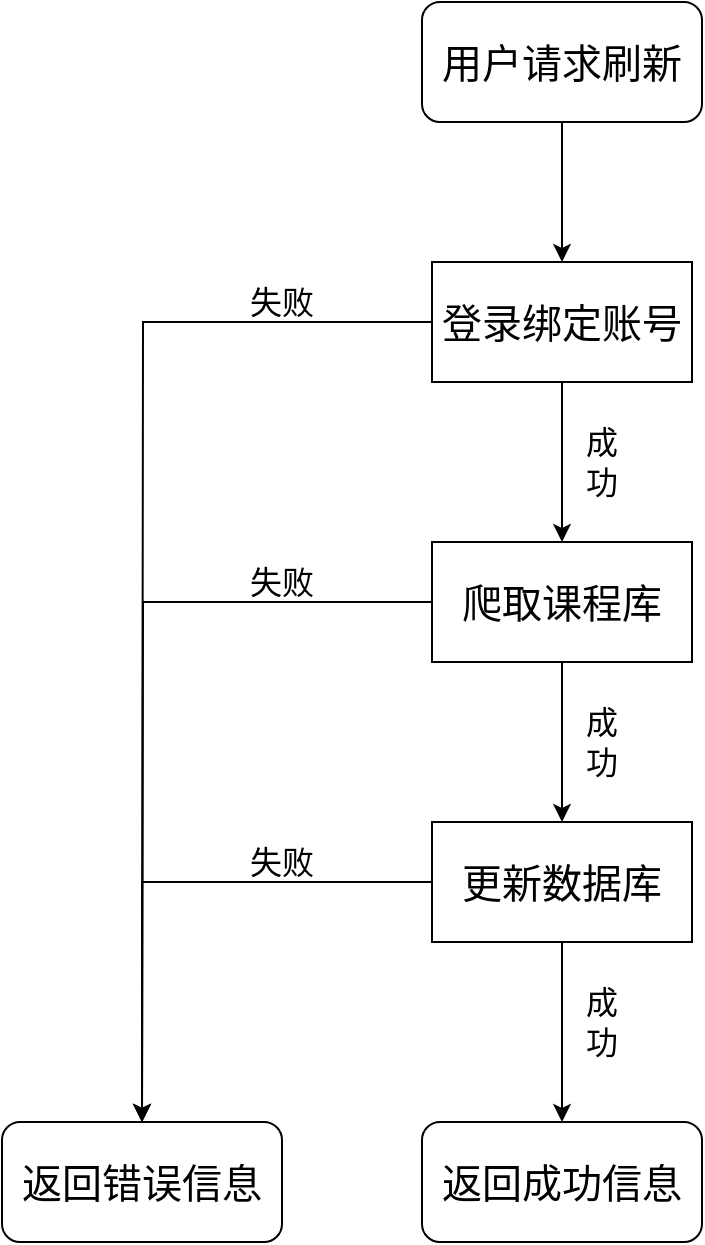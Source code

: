 <mxfile version="13.8.9-1" type="device"><diagram id="H88mr1foWij8p6U3ME7B" name="Page-1"><mxGraphModel dx="1550" dy="820" grid="1" gridSize="10" guides="1" tooltips="1" connect="1" arrows="1" fold="1" page="1" pageScale="1" pageWidth="827" pageHeight="1169" math="0" shadow="0"><root><mxCell id="0"/><mxCell id="1" parent="0"/><mxCell id="6Y2-wsHXuTE2v8XUNpdZ-6" value="" style="edgeStyle=orthogonalEdgeStyle;rounded=0;orthogonalLoop=1;jettySize=auto;html=1;" edge="1" parent="1" source="6Y2-wsHXuTE2v8XUNpdZ-1" target="6Y2-wsHXuTE2v8XUNpdZ-5"><mxGeometry relative="1" as="geometry"/></mxCell><mxCell id="6Y2-wsHXuTE2v8XUNpdZ-19" value="" style="edgeStyle=orthogonalEdgeStyle;rounded=0;orthogonalLoop=1;jettySize=auto;html=1;" edge="1" parent="1" source="6Y2-wsHXuTE2v8XUNpdZ-1"><mxGeometry relative="1" as="geometry"><mxPoint x="150" y="680" as="targetPoint"/></mxGeometry></mxCell><mxCell id="6Y2-wsHXuTE2v8XUNpdZ-1" value="&lt;font style=&quot;font-size: 20px&quot;&gt;登录绑定账号&lt;/font&gt;" style="rounded=0;whiteSpace=wrap;html=1;" vertex="1" parent="1"><mxGeometry x="295" y="250" width="130" height="60" as="geometry"/></mxCell><mxCell id="6Y2-wsHXuTE2v8XUNpdZ-3" value="" style="edgeStyle=orthogonalEdgeStyle;rounded=0;orthogonalLoop=1;jettySize=auto;html=1;" edge="1" parent="1" source="6Y2-wsHXuTE2v8XUNpdZ-2" target="6Y2-wsHXuTE2v8XUNpdZ-1"><mxGeometry relative="1" as="geometry"/></mxCell><mxCell id="6Y2-wsHXuTE2v8XUNpdZ-2" value="&lt;font style=&quot;font-size: 20px&quot;&gt;用户请求刷新&lt;/font&gt;" style="rounded=1;whiteSpace=wrap;html=1;" vertex="1" parent="1"><mxGeometry x="290" y="120" width="140" height="60" as="geometry"/></mxCell><mxCell id="6Y2-wsHXuTE2v8XUNpdZ-4" style="edgeStyle=orthogonalEdgeStyle;rounded=0;orthogonalLoop=1;jettySize=auto;html=1;exitX=0.5;exitY=1;exitDx=0;exitDy=0;" edge="1" parent="1" source="6Y2-wsHXuTE2v8XUNpdZ-1" target="6Y2-wsHXuTE2v8XUNpdZ-1"><mxGeometry relative="1" as="geometry"/></mxCell><mxCell id="6Y2-wsHXuTE2v8XUNpdZ-8" value="" style="edgeStyle=orthogonalEdgeStyle;rounded=0;orthogonalLoop=1;jettySize=auto;html=1;" edge="1" parent="1" source="6Y2-wsHXuTE2v8XUNpdZ-5"><mxGeometry relative="1" as="geometry"><mxPoint x="360" y="530" as="targetPoint"/></mxGeometry></mxCell><mxCell id="6Y2-wsHXuTE2v8XUNpdZ-17" value="" style="edgeStyle=orthogonalEdgeStyle;rounded=0;orthogonalLoop=1;jettySize=auto;html=1;" edge="1" parent="1" source="6Y2-wsHXuTE2v8XUNpdZ-5"><mxGeometry relative="1" as="geometry"><mxPoint x="150" y="680" as="targetPoint"/></mxGeometry></mxCell><mxCell id="6Y2-wsHXuTE2v8XUNpdZ-5" value="&lt;font style=&quot;font-size: 20px&quot;&gt;爬取课程库&lt;/font&gt;" style="rounded=0;whiteSpace=wrap;html=1;" vertex="1" parent="1"><mxGeometry x="295" y="390" width="130" height="60" as="geometry"/></mxCell><mxCell id="6Y2-wsHXuTE2v8XUNpdZ-9" value="&lt;font style=&quot;font-size: 20px&quot;&gt;返回成功信息&lt;/font&gt;" style="rounded=1;whiteSpace=wrap;html=1;" vertex="1" parent="1"><mxGeometry x="290" y="680" width="140" height="60" as="geometry"/></mxCell><mxCell id="6Y2-wsHXuTE2v8XUNpdZ-10" value="&lt;font style=&quot;font-size: 20px&quot;&gt;返回错误信息&lt;/font&gt;" style="rounded=1;whiteSpace=wrap;html=1;" vertex="1" parent="1"><mxGeometry x="80" y="680" width="140" height="60" as="geometry"/></mxCell><mxCell id="6Y2-wsHXuTE2v8XUNpdZ-12" value="" style="edgeStyle=orthogonalEdgeStyle;rounded=0;orthogonalLoop=1;jettySize=auto;html=1;" edge="1" parent="1" source="6Y2-wsHXuTE2v8XUNpdZ-11" target="6Y2-wsHXuTE2v8XUNpdZ-9"><mxGeometry relative="1" as="geometry"/></mxCell><mxCell id="6Y2-wsHXuTE2v8XUNpdZ-15" value="" style="edgeStyle=orthogonalEdgeStyle;rounded=0;orthogonalLoop=1;jettySize=auto;html=1;entryX=0.5;entryY=0;entryDx=0;entryDy=0;" edge="1" parent="1" source="6Y2-wsHXuTE2v8XUNpdZ-11" target="6Y2-wsHXuTE2v8XUNpdZ-10"><mxGeometry relative="1" as="geometry"><mxPoint x="215" y="560" as="targetPoint"/><Array as="points"><mxPoint x="150" y="560"/></Array></mxGeometry></mxCell><mxCell id="6Y2-wsHXuTE2v8XUNpdZ-11" value="&lt;span style=&quot;font-size: 20px&quot;&gt;更新数据库&lt;/span&gt;" style="rounded=0;whiteSpace=wrap;html=1;" vertex="1" parent="1"><mxGeometry x="295" y="530" width="130" height="60" as="geometry"/></mxCell><mxCell id="6Y2-wsHXuTE2v8XUNpdZ-20" value="&lt;font style=&quot;font-size: 16px&quot;&gt;失败&lt;/font&gt;" style="text;html=1;strokeColor=none;fillColor=none;align=center;verticalAlign=middle;whiteSpace=wrap;rounded=0;" vertex="1" parent="1"><mxGeometry x="200" y="260" width="40" height="20" as="geometry"/></mxCell><mxCell id="6Y2-wsHXuTE2v8XUNpdZ-21" value="&lt;font style=&quot;font-size: 16px&quot;&gt;失败&lt;/font&gt;" style="text;html=1;strokeColor=none;fillColor=none;align=center;verticalAlign=middle;whiteSpace=wrap;rounded=0;" vertex="1" parent="1"><mxGeometry x="200" y="400" width="40" height="20" as="geometry"/></mxCell><mxCell id="6Y2-wsHXuTE2v8XUNpdZ-22" value="&lt;font style=&quot;font-size: 16px&quot;&gt;失败&lt;/font&gt;" style="text;html=1;strokeColor=none;fillColor=none;align=center;verticalAlign=middle;whiteSpace=wrap;rounded=0;" vertex="1" parent="1"><mxGeometry x="200" y="540" width="40" height="20" as="geometry"/></mxCell><mxCell id="6Y2-wsHXuTE2v8XUNpdZ-23" value="&lt;span style=&quot;font-size: 16px&quot;&gt;成&lt;br&gt;功&lt;/span&gt;" style="text;html=1;strokeColor=none;fillColor=none;align=center;verticalAlign=middle;whiteSpace=wrap;rounded=0;" vertex="1" parent="1"><mxGeometry x="360" y="330" width="40" height="40" as="geometry"/></mxCell><mxCell id="6Y2-wsHXuTE2v8XUNpdZ-24" value="&lt;span style=&quot;font-size: 16px&quot;&gt;成&lt;br&gt;功&lt;/span&gt;" style="text;html=1;strokeColor=none;fillColor=none;align=center;verticalAlign=middle;whiteSpace=wrap;rounded=0;" vertex="1" parent="1"><mxGeometry x="360" y="470" width="40" height="40" as="geometry"/></mxCell><mxCell id="6Y2-wsHXuTE2v8XUNpdZ-25" value="&lt;span style=&quot;font-size: 16px&quot;&gt;成&lt;br&gt;功&lt;/span&gt;" style="text;html=1;strokeColor=none;fillColor=none;align=center;verticalAlign=middle;whiteSpace=wrap;rounded=0;" vertex="1" parent="1"><mxGeometry x="360" y="610" width="40" height="40" as="geometry"/></mxCell></root></mxGraphModel></diagram></mxfile>